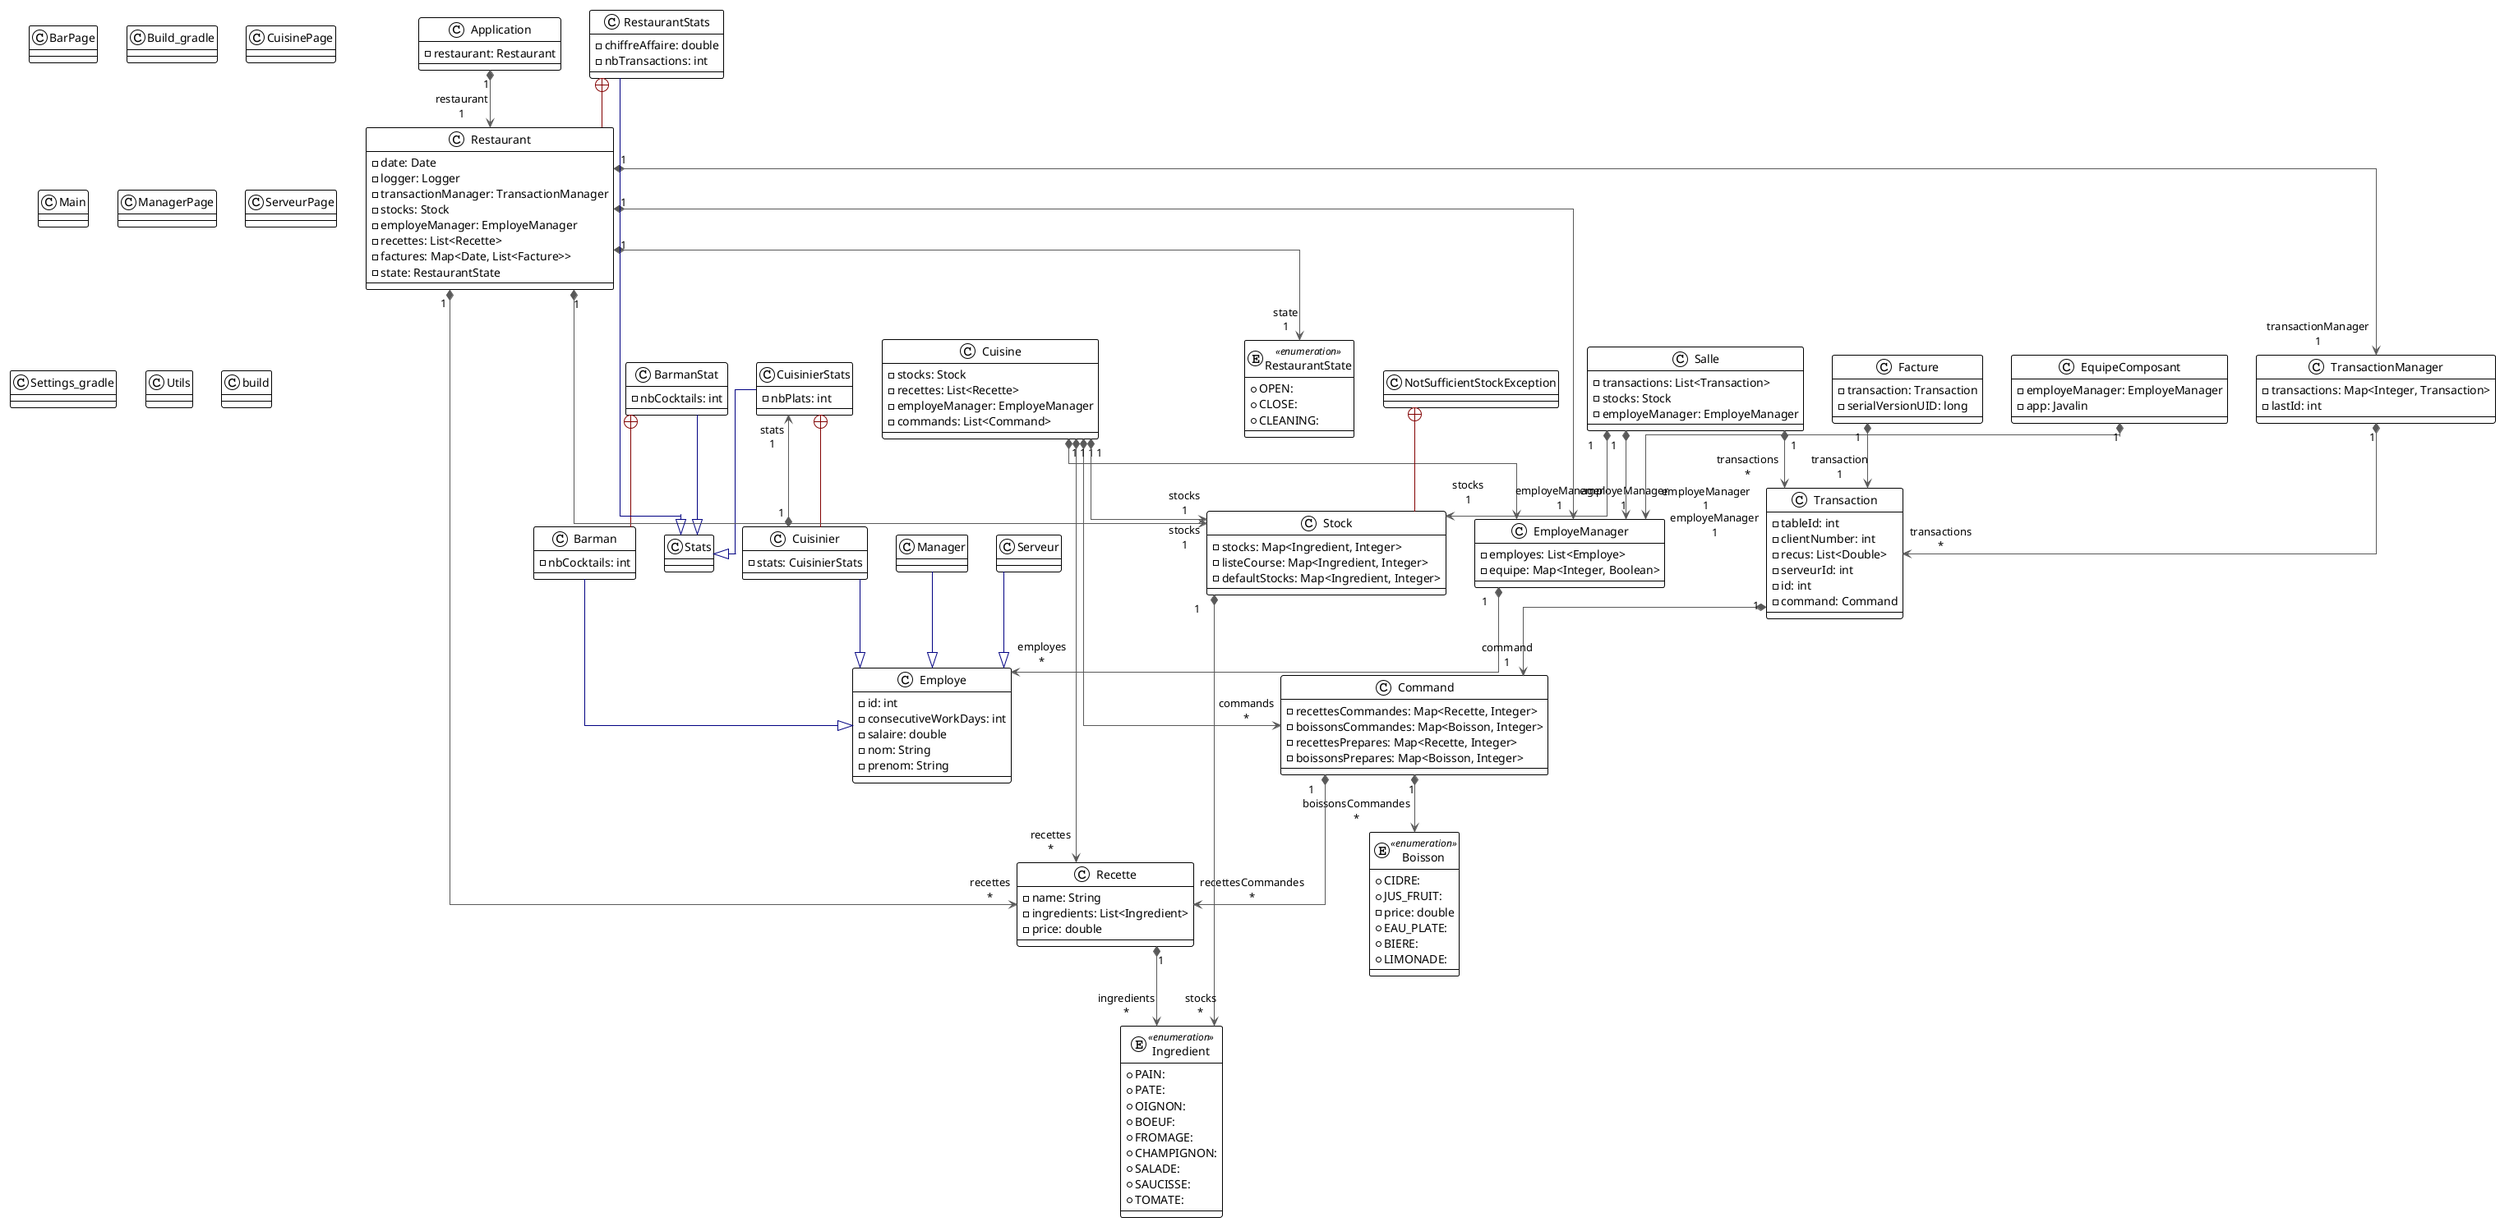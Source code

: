 @startuml

!theme plain
top to bottom direction
skinparam linetype ortho

class Application {
  - restaurant: Restaurant
}
class BarPage
class Barman {
  - nbCocktails: int
}
class BarmanStat {
  - nbCocktails: int
}
enum Boisson << enumeration >> {
  + CIDRE: 
  + JUS_FRUIT: 
  - price: double
  + EAU_PLATE: 
  + BIERE: 
  + LIMONADE: 
}
class Build_gradle
class Command {
  - recettesCommandes: Map<Recette, Integer>
  - boissonsCommandes: Map<Boisson, Integer>
  - recettesPrepares: Map<Recette, Integer>
  - boissonsPrepares: Map<Boisson, Integer>
}
class Cuisine {
  - stocks: Stock
  - recettes: List<Recette>
  - employeManager: EmployeManager
  - commands: List<Command>
}
class CuisinePage
class Cuisinier {
  - stats: CuisinierStats
}
class CuisinierStats {
  - nbPlats: int
}
class Employe {
  - id: int
  - consecutiveWorkDays: int
  - salaire: double
  - nom: String
  - prenom: String
}
class EmployeManager {
  - employes: List<Employe>
  - equipe: Map<Integer, Boolean>
}
class EquipeComposant {
  - employeManager: EmployeManager
  - app: Javalin
}
class Facture {
  - transaction: Transaction
  - serialVersionUID: long
}
enum Ingredient << enumeration >> {
  + PAIN: 
  + PATE: 
  + OIGNON: 
  + BOEUF: 
  + FROMAGE: 
  + CHAMPIGNON: 
  + SALADE: 
  + SAUCISSE: 
  + TOMATE: 
}
class Main
class Manager
class ManagerPage
class NotSufficientStockException
class Recette {
  - name: String
  - ingredients: List<Ingredient>
  - price: double
}
class Restaurant {
  - date: Date
  - logger: Logger
  - transactionManager: TransactionManager
  - stocks: Stock
  - employeManager: EmployeManager
  - recettes: List<Recette>
  - factures: Map<Date, List<Facture>>
  - state: RestaurantState
}
enum RestaurantState << enumeration >> {
  + OPEN: 
  + CLOSE: 
  + CLEANING: 
}
class RestaurantStats {
  - chiffreAffaire: double
  - nbTransactions: int
}
class Salle {
  - transactions: List<Transaction>
  - stocks: Stock
  - employeManager: EmployeManager
}
class Serveur
class ServeurPage
class Settings_gradle
class Stats
class Stock {
  - stocks: Map<Ingredient, Integer>
  - listeCourse: Map<Ingredient, Integer>
  - defaultStocks: Map<Ingredient, Integer>
}
class Transaction {
  - tableId: int
  - clientNumber: int
  - recus: List<Double>
  - serveurId: int
  - id: int
  - command: Command
}
class TransactionManager {
  - transactions: Map<Integer, Transaction>
  - lastId: int
}
class Utils
class build

Application                 "1" *-[#595959,plain]-> "restaurant\n1" Restaurant                  
Barman                       -[#000082,plain]-^  Employe                     
BarmanStat                   +-[#820000,plain]-  Barman                      
BarmanStat                   -[#000082,plain]-^  Stats                       
Command                     "1" *-[#595959,plain]-> "boissonsCommandes\n*" Boisson                     
Command                     "1" *-[#595959,plain]-> "recettesCommandes\n*" Recette                     
Cuisine                     "1" *-[#595959,plain]-> "commands\n*" Command                     
Cuisine                     "1" *-[#595959,plain]-> "employeManager\n1" EmployeManager              
Cuisine                     "1" *-[#595959,plain]-> "recettes\n*" Recette                     
Cuisine                     "1" *-[#595959,plain]-> "stocks\n1" Stock                       
Cuisinier                   "1" *-[#595959,plain]-> "stats\n1" CuisinierStats              
Cuisinier                    -[#000082,plain]-^  Employe                     
CuisinierStats               +-[#820000,plain]-  Cuisinier                   
CuisinierStats               -[#000082,plain]-^  Stats                       
EmployeManager              "1" *-[#595959,plain]-> "employes\n*" Employe                     
EquipeComposant             "1" *-[#595959,plain]-> "employeManager\n1" EmployeManager              
Facture                     "1" *-[#595959,plain]-> "transaction\n1" Transaction                 
Manager                      -[#000082,plain]-^  Employe                     
NotSufficientStockException  +-[#820000,plain]-  Stock                       
Recette                     "1" *-[#595959,plain]-> "ingredients\n*" Ingredient                  
Restaurant                  "1" *-[#595959,plain]-> "employeManager\n1" EmployeManager              
Restaurant                  "1" *-[#595959,plain]-> "recettes\n*" Recette                     
Restaurant                  "1" *-[#595959,plain]-> "state\n1" RestaurantState             
Restaurant                  "1" *-[#595959,plain]-> "stocks\n1" Stock                       
Restaurant                  "1" *-[#595959,plain]-> "transactionManager\n1" TransactionManager          
RestaurantStats              +-[#820000,plain]-  Restaurant                  
RestaurantStats              -[#000082,plain]-^  Stats                       
Salle                       "1" *-[#595959,plain]-> "employeManager\n1" EmployeManager              
Salle                       "1" *-[#595959,plain]-> "stocks\n1" Stock                       
Salle                       "1" *-[#595959,plain]-> "transactions\n*" Transaction                 
Serveur                      -[#000082,plain]-^  Employe                     
Stock                       "1" *-[#595959,plain]-> "stocks\n*" Ingredient                  
Transaction                 "1" *-[#595959,plain]-> "command\n1" Command                     
TransactionManager          "1" *-[#595959,plain]-> "transactions\n*" Transaction                 
@enduml
